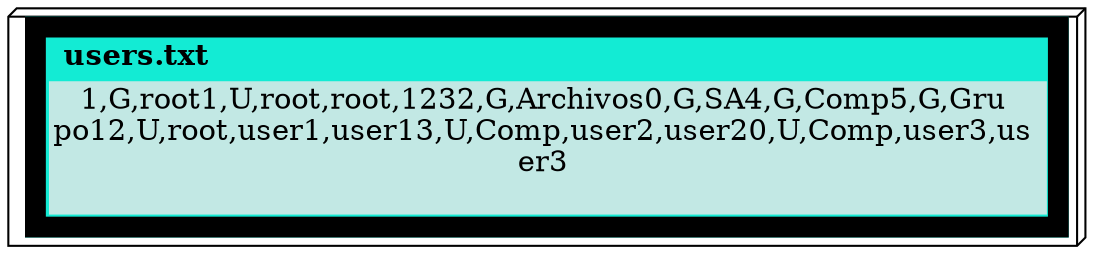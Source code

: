 digraph G{
    nodo [shape=box3d, label=<   <table border='10' cellborder='0' cellspacing='1' bgcolor="#13EBD4">    <tr><td align="left"> <b>users.txt</b> </td></tr>
    <tr><td bgcolor="#C2E8E4">1,G,root
1,U,root,root,123
2,G,Archivos
0,G,SA
4,G,Comp
5,G,Gru <br/>po1
2,U,root,user1,user1
3,U,Comp,user2,user2
0,U,Comp,user3,us <br/>er3
 <br/>    </td></tr>
   </table>>]

}